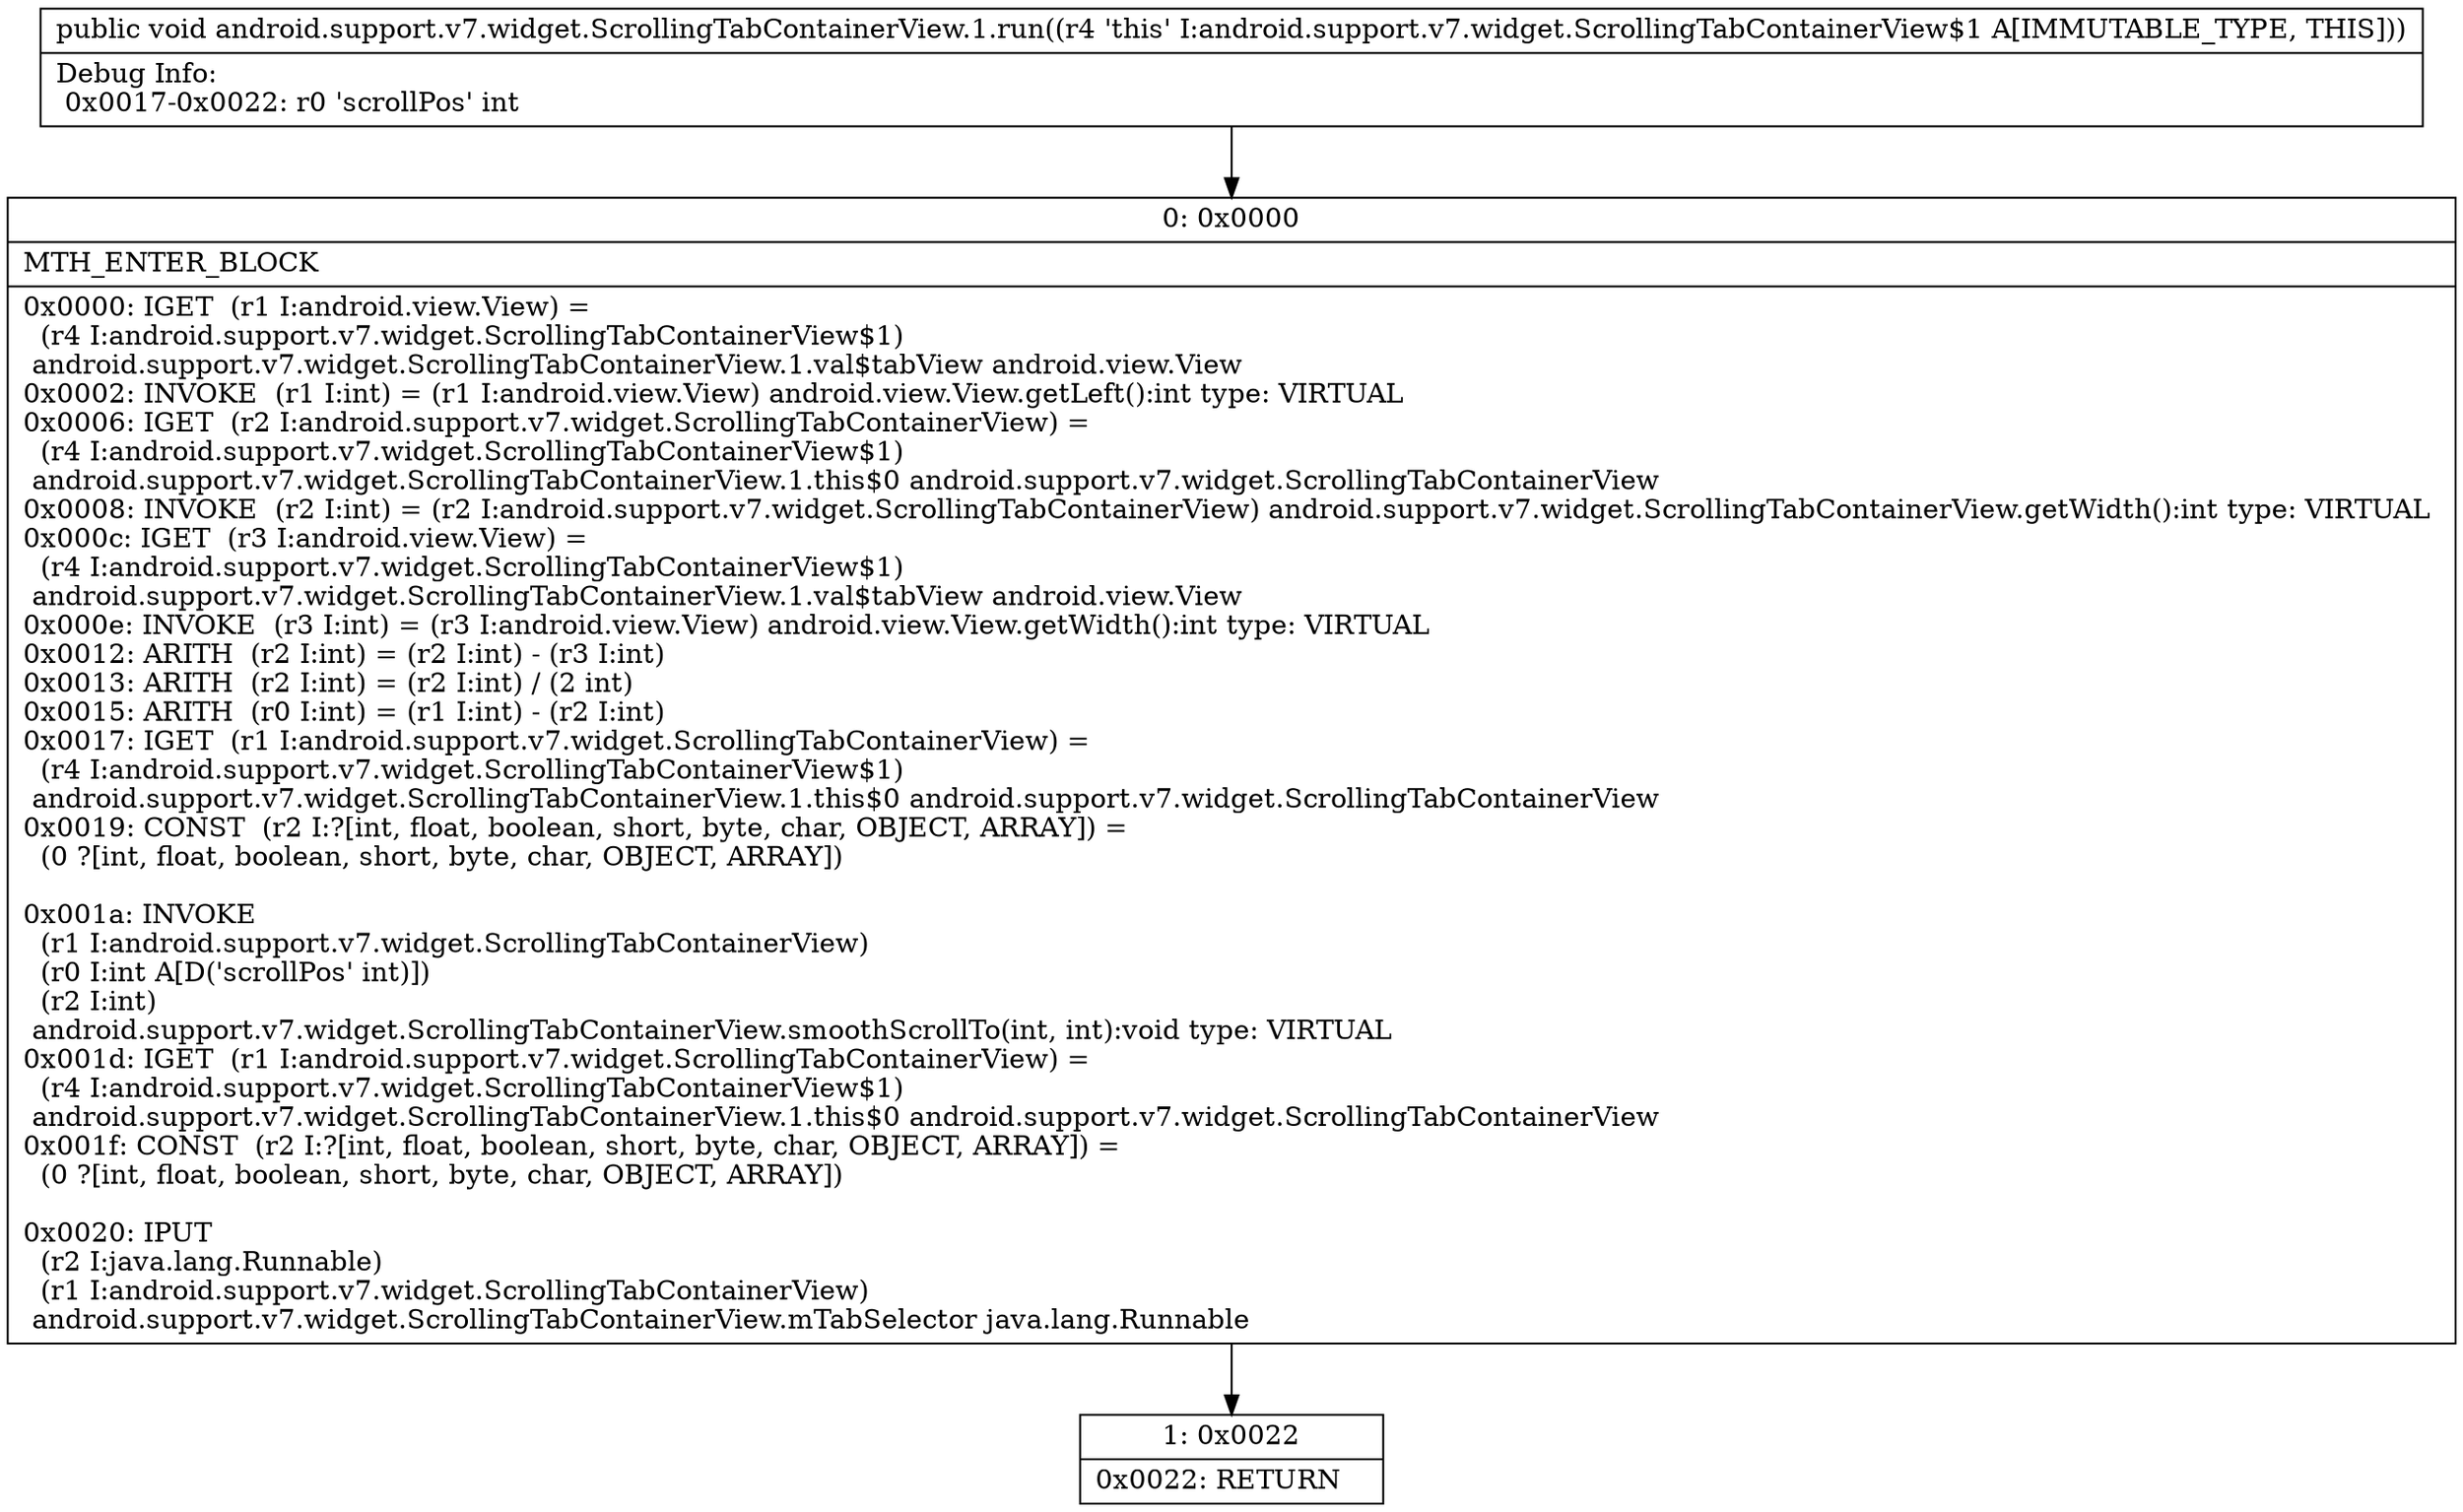 digraph "CFG forandroid.support.v7.widget.ScrollingTabContainerView.1.run()V" {
Node_0 [shape=record,label="{0\:\ 0x0000|MTH_ENTER_BLOCK\l|0x0000: IGET  (r1 I:android.view.View) = \l  (r4 I:android.support.v7.widget.ScrollingTabContainerView$1)\l android.support.v7.widget.ScrollingTabContainerView.1.val$tabView android.view.View \l0x0002: INVOKE  (r1 I:int) = (r1 I:android.view.View) android.view.View.getLeft():int type: VIRTUAL \l0x0006: IGET  (r2 I:android.support.v7.widget.ScrollingTabContainerView) = \l  (r4 I:android.support.v7.widget.ScrollingTabContainerView$1)\l android.support.v7.widget.ScrollingTabContainerView.1.this$0 android.support.v7.widget.ScrollingTabContainerView \l0x0008: INVOKE  (r2 I:int) = (r2 I:android.support.v7.widget.ScrollingTabContainerView) android.support.v7.widget.ScrollingTabContainerView.getWidth():int type: VIRTUAL \l0x000c: IGET  (r3 I:android.view.View) = \l  (r4 I:android.support.v7.widget.ScrollingTabContainerView$1)\l android.support.v7.widget.ScrollingTabContainerView.1.val$tabView android.view.View \l0x000e: INVOKE  (r3 I:int) = (r3 I:android.view.View) android.view.View.getWidth():int type: VIRTUAL \l0x0012: ARITH  (r2 I:int) = (r2 I:int) \- (r3 I:int) \l0x0013: ARITH  (r2 I:int) = (r2 I:int) \/ (2 int) \l0x0015: ARITH  (r0 I:int) = (r1 I:int) \- (r2 I:int) \l0x0017: IGET  (r1 I:android.support.v7.widget.ScrollingTabContainerView) = \l  (r4 I:android.support.v7.widget.ScrollingTabContainerView$1)\l android.support.v7.widget.ScrollingTabContainerView.1.this$0 android.support.v7.widget.ScrollingTabContainerView \l0x0019: CONST  (r2 I:?[int, float, boolean, short, byte, char, OBJECT, ARRAY]) = \l  (0 ?[int, float, boolean, short, byte, char, OBJECT, ARRAY])\l \l0x001a: INVOKE  \l  (r1 I:android.support.v7.widget.ScrollingTabContainerView)\l  (r0 I:int A[D('scrollPos' int)])\l  (r2 I:int)\l android.support.v7.widget.ScrollingTabContainerView.smoothScrollTo(int, int):void type: VIRTUAL \l0x001d: IGET  (r1 I:android.support.v7.widget.ScrollingTabContainerView) = \l  (r4 I:android.support.v7.widget.ScrollingTabContainerView$1)\l android.support.v7.widget.ScrollingTabContainerView.1.this$0 android.support.v7.widget.ScrollingTabContainerView \l0x001f: CONST  (r2 I:?[int, float, boolean, short, byte, char, OBJECT, ARRAY]) = \l  (0 ?[int, float, boolean, short, byte, char, OBJECT, ARRAY])\l \l0x0020: IPUT  \l  (r2 I:java.lang.Runnable)\l  (r1 I:android.support.v7.widget.ScrollingTabContainerView)\l android.support.v7.widget.ScrollingTabContainerView.mTabSelector java.lang.Runnable \l}"];
Node_1 [shape=record,label="{1\:\ 0x0022|0x0022: RETURN   \l}"];
MethodNode[shape=record,label="{public void android.support.v7.widget.ScrollingTabContainerView.1.run((r4 'this' I:android.support.v7.widget.ScrollingTabContainerView$1 A[IMMUTABLE_TYPE, THIS]))  | Debug Info:\l  0x0017\-0x0022: r0 'scrollPos' int\l}"];
MethodNode -> Node_0;
Node_0 -> Node_1;
}

